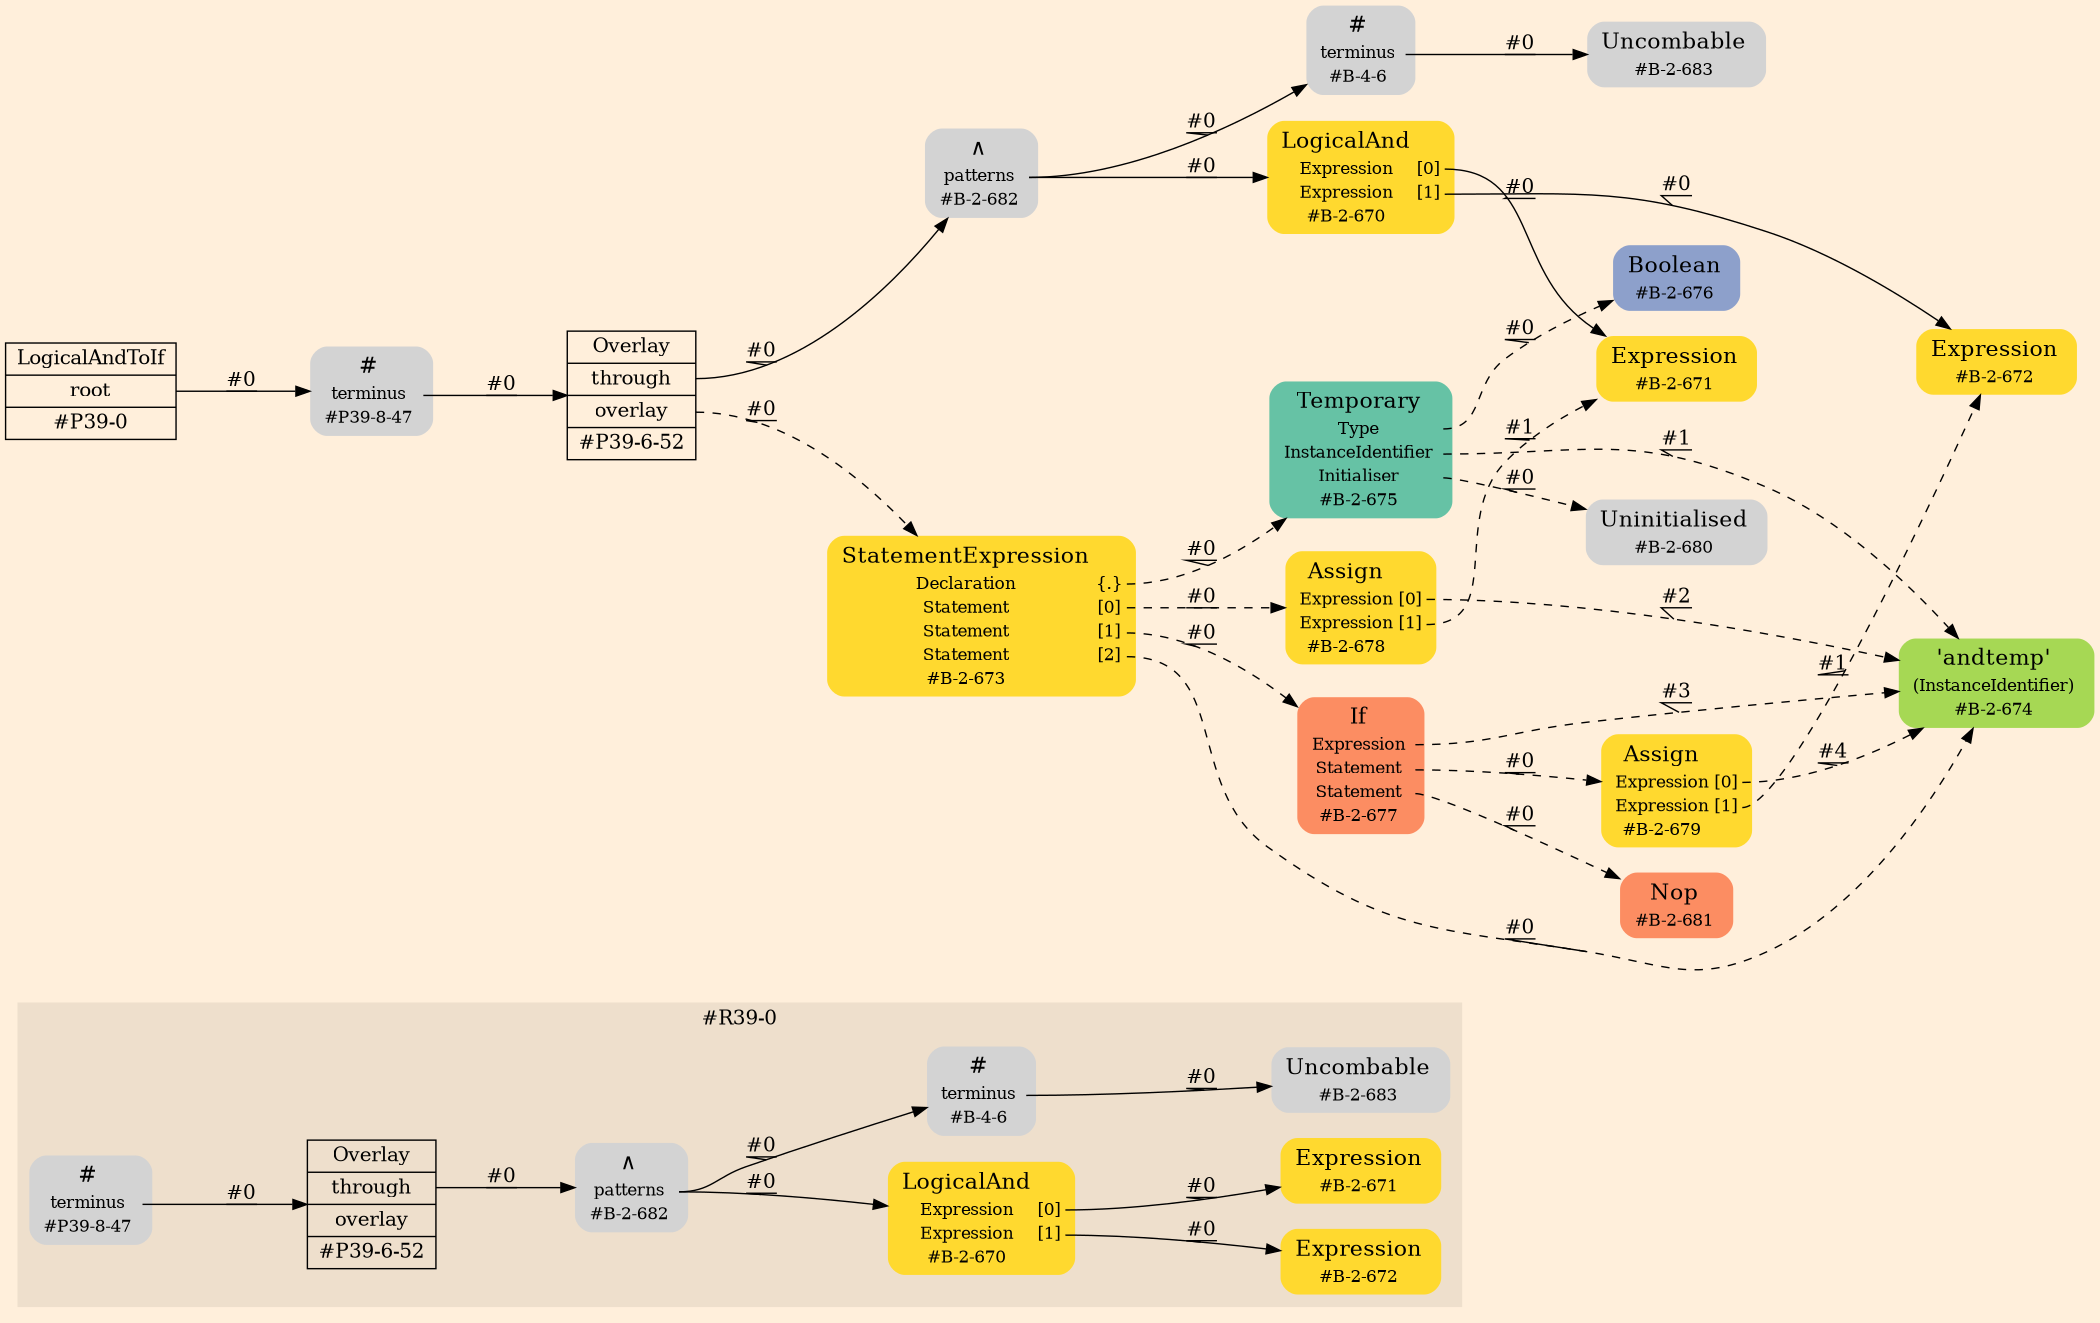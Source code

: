 digraph Inferno {
graph [
rankdir = "LR"
ranksep = 1.0
size = "14,20"
bgcolor = antiquewhite1
color = black
fontcolor = black
];
node [
];
subgraph "cluster#R39-0" {
label = "#R39-0"
style = "filled"
color = antiquewhite2
"#R39-0/#B-2-683" [
shape = "plaintext"
label = <<TABLE BORDER="0" CELLBORDER="0" CELLSPACING="0">
 <TR>
  <TD><FONT POINT-SIZE="16.0">Uncombable</FONT></TD>
  <TD></TD>
 </TR>
 <TR>
  <TD>#B-2-683</TD>
  <TD PORT="port0"></TD>
 </TR>
</TABLE>>
style = "rounded,filled"
fontsize = "12"
];
"#R39-0/#P39-6-52" [
shape = "record"
fillcolor = antiquewhite2
label = "<fixed> Overlay | <port0> through | <port1> overlay | <port2> #P39-6-52"
style = "filled"
fontsize = "14"
color = black
fontcolor = black
];
"#R39-0/#P39-8-47" [
shape = "plaintext"
label = <<TABLE BORDER="0" CELLBORDER="0" CELLSPACING="0">
 <TR>
  <TD><FONT POINT-SIZE="16.0">#</FONT></TD>
  <TD></TD>
 </TR>
 <TR>
  <TD>terminus</TD>
  <TD PORT="port0"></TD>
 </TR>
 <TR>
  <TD>#P39-8-47</TD>
  <TD PORT="port1"></TD>
 </TR>
</TABLE>>
style = "rounded,filled"
fontsize = "12"
];
"#R39-0/#B-2-682" [
shape = "plaintext"
label = <<TABLE BORDER="0" CELLBORDER="0" CELLSPACING="0">
 <TR>
  <TD><FONT POINT-SIZE="16.0">∧</FONT></TD>
  <TD></TD>
 </TR>
 <TR>
  <TD>patterns</TD>
  <TD PORT="port0"></TD>
 </TR>
 <TR>
  <TD>#B-2-682</TD>
  <TD PORT="port1"></TD>
 </TR>
</TABLE>>
style = "rounded,filled"
fontsize = "12"
];
"#R39-0/#B-2-670" [
shape = "plaintext"
fillcolor = "/set28/6"
label = <<TABLE BORDER="0" CELLBORDER="0" CELLSPACING="0">
 <TR>
  <TD><FONT POINT-SIZE="16.0">LogicalAnd</FONT></TD>
  <TD></TD>
 </TR>
 <TR>
  <TD>Expression</TD>
  <TD PORT="port0">[0]</TD>
 </TR>
 <TR>
  <TD>Expression</TD>
  <TD PORT="port1">[1]</TD>
 </TR>
 <TR>
  <TD>#B-2-670</TD>
  <TD PORT="port2"></TD>
 </TR>
</TABLE>>
style = "rounded,filled"
fontsize = "12"
];
"#R39-0/#B-2-671" [
shape = "plaintext"
fillcolor = "/set28/6"
label = <<TABLE BORDER="0" CELLBORDER="0" CELLSPACING="0">
 <TR>
  <TD><FONT POINT-SIZE="16.0">Expression</FONT></TD>
  <TD></TD>
 </TR>
 <TR>
  <TD>#B-2-671</TD>
  <TD PORT="port0"></TD>
 </TR>
</TABLE>>
style = "rounded,filled"
fontsize = "12"
];
"#R39-0/#B-4-6" [
shape = "plaintext"
label = <<TABLE BORDER="0" CELLBORDER="0" CELLSPACING="0">
 <TR>
  <TD><FONT POINT-SIZE="16.0">#</FONT></TD>
  <TD></TD>
 </TR>
 <TR>
  <TD>terminus</TD>
  <TD PORT="port0"></TD>
 </TR>
 <TR>
  <TD>#B-4-6</TD>
  <TD PORT="port1"></TD>
 </TR>
</TABLE>>
style = "rounded,filled"
fontsize = "12"
];
"#R39-0/#B-2-672" [
shape = "plaintext"
fillcolor = "/set28/6"
label = <<TABLE BORDER="0" CELLBORDER="0" CELLSPACING="0">
 <TR>
  <TD><FONT POINT-SIZE="16.0">Expression</FONT></TD>
  <TD></TD>
 </TR>
 <TR>
  <TD>#B-2-672</TD>
  <TD PORT="port0"></TD>
 </TR>
</TABLE>>
style = "rounded,filled"
fontsize = "12"
];
}
"CR#P39-0" [
shape = "record"
fillcolor = antiquewhite1
label = "<fixed> LogicalAndToIf | <port0> root | <port1> #P39-0"
style = "filled"
fontsize = "14"
color = black
fontcolor = black
];
"#P39-8-47" [
shape = "plaintext"
label = <<TABLE BORDER="0" CELLBORDER="0" CELLSPACING="0">
 <TR>
  <TD><FONT POINT-SIZE="16.0">#</FONT></TD>
  <TD></TD>
 </TR>
 <TR>
  <TD>terminus</TD>
  <TD PORT="port0"></TD>
 </TR>
 <TR>
  <TD>#P39-8-47</TD>
  <TD PORT="port1"></TD>
 </TR>
</TABLE>>
style = "rounded,filled"
fontsize = "12"
];
"#P39-6-52" [
shape = "record"
fillcolor = antiquewhite1
label = "<fixed> Overlay | <port0> through | <port1> overlay | <port2> #P39-6-52"
style = "filled"
fontsize = "14"
color = black
fontcolor = black
];
"#B-2-682" [
shape = "plaintext"
label = <<TABLE BORDER="0" CELLBORDER="0" CELLSPACING="0">
 <TR>
  <TD><FONT POINT-SIZE="16.0">∧</FONT></TD>
  <TD></TD>
 </TR>
 <TR>
  <TD>patterns</TD>
  <TD PORT="port0"></TD>
 </TR>
 <TR>
  <TD>#B-2-682</TD>
  <TD PORT="port1"></TD>
 </TR>
</TABLE>>
style = "rounded,filled"
fontsize = "12"
];
"#B-2-670" [
shape = "plaintext"
fillcolor = "/set28/6"
label = <<TABLE BORDER="0" CELLBORDER="0" CELLSPACING="0">
 <TR>
  <TD><FONT POINT-SIZE="16.0">LogicalAnd</FONT></TD>
  <TD></TD>
 </TR>
 <TR>
  <TD>Expression</TD>
  <TD PORT="port0">[0]</TD>
 </TR>
 <TR>
  <TD>Expression</TD>
  <TD PORT="port1">[1]</TD>
 </TR>
 <TR>
  <TD>#B-2-670</TD>
  <TD PORT="port2"></TD>
 </TR>
</TABLE>>
style = "rounded,filled"
fontsize = "12"
];
"#B-2-671" [
shape = "plaintext"
fillcolor = "/set28/6"
label = <<TABLE BORDER="0" CELLBORDER="0" CELLSPACING="0">
 <TR>
  <TD><FONT POINT-SIZE="16.0">Expression</FONT></TD>
  <TD></TD>
 </TR>
 <TR>
  <TD>#B-2-671</TD>
  <TD PORT="port0"></TD>
 </TR>
</TABLE>>
style = "rounded,filled"
fontsize = "12"
];
"#B-2-672" [
shape = "plaintext"
fillcolor = "/set28/6"
label = <<TABLE BORDER="0" CELLBORDER="0" CELLSPACING="0">
 <TR>
  <TD><FONT POINT-SIZE="16.0">Expression</FONT></TD>
  <TD></TD>
 </TR>
 <TR>
  <TD>#B-2-672</TD>
  <TD PORT="port0"></TD>
 </TR>
</TABLE>>
style = "rounded,filled"
fontsize = "12"
];
"#B-4-6" [
shape = "plaintext"
label = <<TABLE BORDER="0" CELLBORDER="0" CELLSPACING="0">
 <TR>
  <TD><FONT POINT-SIZE="16.0">#</FONT></TD>
  <TD></TD>
 </TR>
 <TR>
  <TD>terminus</TD>
  <TD PORT="port0"></TD>
 </TR>
 <TR>
  <TD>#B-4-6</TD>
  <TD PORT="port1"></TD>
 </TR>
</TABLE>>
style = "rounded,filled"
fontsize = "12"
];
"#B-2-683" [
shape = "plaintext"
label = <<TABLE BORDER="0" CELLBORDER="0" CELLSPACING="0">
 <TR>
  <TD><FONT POINT-SIZE="16.0">Uncombable</FONT></TD>
  <TD></TD>
 </TR>
 <TR>
  <TD>#B-2-683</TD>
  <TD PORT="port0"></TD>
 </TR>
</TABLE>>
style = "rounded,filled"
fontsize = "12"
];
"#B-2-673" [
shape = "plaintext"
fillcolor = "/set28/6"
label = <<TABLE BORDER="0" CELLBORDER="0" CELLSPACING="0">
 <TR>
  <TD><FONT POINT-SIZE="16.0">StatementExpression</FONT></TD>
  <TD></TD>
 </TR>
 <TR>
  <TD>Declaration</TD>
  <TD PORT="port0">{.}</TD>
 </TR>
 <TR>
  <TD>Statement</TD>
  <TD PORT="port1">[0]</TD>
 </TR>
 <TR>
  <TD>Statement</TD>
  <TD PORT="port2">[1]</TD>
 </TR>
 <TR>
  <TD>Statement</TD>
  <TD PORT="port3">[2]</TD>
 </TR>
 <TR>
  <TD>#B-2-673</TD>
  <TD PORT="port4"></TD>
 </TR>
</TABLE>>
style = "rounded,filled"
fontsize = "12"
];
"#B-2-675" [
shape = "plaintext"
fillcolor = "/set28/1"
label = <<TABLE BORDER="0" CELLBORDER="0" CELLSPACING="0">
 <TR>
  <TD><FONT POINT-SIZE="16.0">Temporary</FONT></TD>
  <TD></TD>
 </TR>
 <TR>
  <TD>Type</TD>
  <TD PORT="port0"></TD>
 </TR>
 <TR>
  <TD>InstanceIdentifier</TD>
  <TD PORT="port1"></TD>
 </TR>
 <TR>
  <TD>Initialiser</TD>
  <TD PORT="port2"></TD>
 </TR>
 <TR>
  <TD>#B-2-675</TD>
  <TD PORT="port3"></TD>
 </TR>
</TABLE>>
style = "rounded,filled"
fontsize = "12"
];
"#B-2-676" [
shape = "plaintext"
fillcolor = "/set28/3"
label = <<TABLE BORDER="0" CELLBORDER="0" CELLSPACING="0">
 <TR>
  <TD><FONT POINT-SIZE="16.0">Boolean</FONT></TD>
  <TD></TD>
 </TR>
 <TR>
  <TD>#B-2-676</TD>
  <TD PORT="port0"></TD>
 </TR>
</TABLE>>
style = "rounded,filled"
fontsize = "12"
];
"#B-2-674" [
shape = "plaintext"
fillcolor = "/set28/5"
label = <<TABLE BORDER="0" CELLBORDER="0" CELLSPACING="0">
 <TR>
  <TD><FONT POINT-SIZE="16.0">'andtemp'</FONT></TD>
  <TD></TD>
 </TR>
 <TR>
  <TD>(InstanceIdentifier)</TD>
  <TD PORT="port0"></TD>
 </TR>
 <TR>
  <TD>#B-2-674</TD>
  <TD PORT="port1"></TD>
 </TR>
</TABLE>>
style = "rounded,filled"
fontsize = "12"
];
"#B-2-680" [
shape = "plaintext"
label = <<TABLE BORDER="0" CELLBORDER="0" CELLSPACING="0">
 <TR>
  <TD><FONT POINT-SIZE="16.0">Uninitialised</FONT></TD>
  <TD></TD>
 </TR>
 <TR>
  <TD>#B-2-680</TD>
  <TD PORT="port0"></TD>
 </TR>
</TABLE>>
style = "rounded,filled"
fontsize = "12"
];
"#B-2-678" [
shape = "plaintext"
fillcolor = "/set28/6"
label = <<TABLE BORDER="0" CELLBORDER="0" CELLSPACING="0">
 <TR>
  <TD><FONT POINT-SIZE="16.0">Assign</FONT></TD>
  <TD></TD>
 </TR>
 <TR>
  <TD>Expression</TD>
  <TD PORT="port0">[0]</TD>
 </TR>
 <TR>
  <TD>Expression</TD>
  <TD PORT="port1">[1]</TD>
 </TR>
 <TR>
  <TD>#B-2-678</TD>
  <TD PORT="port2"></TD>
 </TR>
</TABLE>>
style = "rounded,filled"
fontsize = "12"
];
"#B-2-677" [
shape = "plaintext"
fillcolor = "/set28/2"
label = <<TABLE BORDER="0" CELLBORDER="0" CELLSPACING="0">
 <TR>
  <TD><FONT POINT-SIZE="16.0">If</FONT></TD>
  <TD></TD>
 </TR>
 <TR>
  <TD>Expression</TD>
  <TD PORT="port0"></TD>
 </TR>
 <TR>
  <TD>Statement</TD>
  <TD PORT="port1"></TD>
 </TR>
 <TR>
  <TD>Statement</TD>
  <TD PORT="port2"></TD>
 </TR>
 <TR>
  <TD>#B-2-677</TD>
  <TD PORT="port3"></TD>
 </TR>
</TABLE>>
style = "rounded,filled"
fontsize = "12"
];
"#B-2-679" [
shape = "plaintext"
fillcolor = "/set28/6"
label = <<TABLE BORDER="0" CELLBORDER="0" CELLSPACING="0">
 <TR>
  <TD><FONT POINT-SIZE="16.0">Assign</FONT></TD>
  <TD></TD>
 </TR>
 <TR>
  <TD>Expression</TD>
  <TD PORT="port0">[0]</TD>
 </TR>
 <TR>
  <TD>Expression</TD>
  <TD PORT="port1">[1]</TD>
 </TR>
 <TR>
  <TD>#B-2-679</TD>
  <TD PORT="port2"></TD>
 </TR>
</TABLE>>
style = "rounded,filled"
fontsize = "12"
];
"#B-2-681" [
shape = "plaintext"
fillcolor = "/set28/2"
label = <<TABLE BORDER="0" CELLBORDER="0" CELLSPACING="0">
 <TR>
  <TD><FONT POINT-SIZE="16.0">Nop</FONT></TD>
  <TD></TD>
 </TR>
 <TR>
  <TD>#B-2-681</TD>
  <TD PORT="port0"></TD>
 </TR>
</TABLE>>
style = "rounded,filled"
fontsize = "12"
];
"CR#P39-0":port0 -> "#P39-8-47" [style="solid"
label = "#0"
decorate = true
color = black
fontcolor = black
];
"#P39-8-47":port0 -> "#P39-6-52" [style="solid"
label = "#0"
decorate = true
color = black
fontcolor = black
];
"#P39-6-52":port0 -> "#B-2-682" [style="solid"
label = "#0"
decorate = true
color = black
fontcolor = black
];
"#P39-6-52":port1 -> "#B-2-673" [style="dashed"
label = "#0"
decorate = true
color = black
fontcolor = black
];
"#B-2-682":port0 -> "#B-2-670" [style="solid"
label = "#0"
decorate = true
color = black
fontcolor = black
];
"#B-2-682":port0 -> "#B-4-6" [style="solid"
label = "#0"
decorate = true
color = black
fontcolor = black
];
"#B-2-670":port0 -> "#B-2-671" [style="solid"
label = "#0"
decorate = true
color = black
fontcolor = black
];
"#B-2-670":port1 -> "#B-2-672" [style="solid"
label = "#0"
decorate = true
color = black
fontcolor = black
];
"#B-4-6":port0 -> "#B-2-683" [style="solid"
label = "#0"
decorate = true
color = black
fontcolor = black
];
"#B-2-673":port0 -> "#B-2-675" [style="dashed"
label = "#0"
decorate = true
color = black
fontcolor = black
];
"#B-2-673":port1 -> "#B-2-678" [style="dashed"
label = "#0"
decorate = true
color = black
fontcolor = black
];
"#B-2-673":port2 -> "#B-2-677" [style="dashed"
label = "#0"
decorate = true
color = black
fontcolor = black
];
"#B-2-673":port3 -> "#B-2-674" [style="dashed"
label = "#0"
decorate = true
color = black
fontcolor = black
];
"#B-2-675":port0 -> "#B-2-676" [style="dashed"
label = "#0"
decorate = true
color = black
fontcolor = black
];
"#B-2-675":port1 -> "#B-2-674" [style="dashed"
label = "#1"
decorate = true
color = black
fontcolor = black
];
"#B-2-675":port2 -> "#B-2-680" [style="dashed"
label = "#0"
decorate = true
color = black
fontcolor = black
];
"#B-2-678":port0 -> "#B-2-674" [style="dashed"
label = "#2"
decorate = true
color = black
fontcolor = black
];
"#B-2-678":port1 -> "#B-2-671" [style="dashed"
label = "#1"
decorate = true
color = black
fontcolor = black
];
"#B-2-677":port0 -> "#B-2-674" [style="dashed"
label = "#3"
decorate = true
color = black
fontcolor = black
];
"#B-2-677":port1 -> "#B-2-679" [style="dashed"
label = "#0"
decorate = true
color = black
fontcolor = black
];
"#B-2-677":port2 -> "#B-2-681" [style="dashed"
label = "#0"
decorate = true
color = black
fontcolor = black
];
"#B-2-679":port0 -> "#B-2-674" [style="dashed"
label = "#4"
decorate = true
color = black
fontcolor = black
];
"#B-2-679":port1 -> "#B-2-672" [style="dashed"
label = "#1"
decorate = true
color = black
fontcolor = black
];
"#R39-0/#P39-6-52":port0 -> "#R39-0/#B-2-682" [style="solid"
label = "#0"
decorate = true
color = black
fontcolor = black
];
"#R39-0/#P39-8-47":port0 -> "#R39-0/#P39-6-52" [style="solid"
label = "#0"
decorate = true
color = black
fontcolor = black
];
"#R39-0/#B-2-682":port0 -> "#R39-0/#B-2-670" [style="solid"
label = "#0"
decorate = true
color = black
fontcolor = black
];
"#R39-0/#B-2-682":port0 -> "#R39-0/#B-4-6" [style="solid"
label = "#0"
decorate = true
color = black
fontcolor = black
];
"#R39-0/#B-2-670":port0 -> "#R39-0/#B-2-671" [style="solid"
label = "#0"
decorate = true
color = black
fontcolor = black
];
"#R39-0/#B-2-670":port1 -> "#R39-0/#B-2-672" [style="solid"
label = "#0"
decorate = true
color = black
fontcolor = black
];
"#R39-0/#B-4-6":port0 -> "#R39-0/#B-2-683" [style="solid"
label = "#0"
decorate = true
color = black
fontcolor = black
];
}
